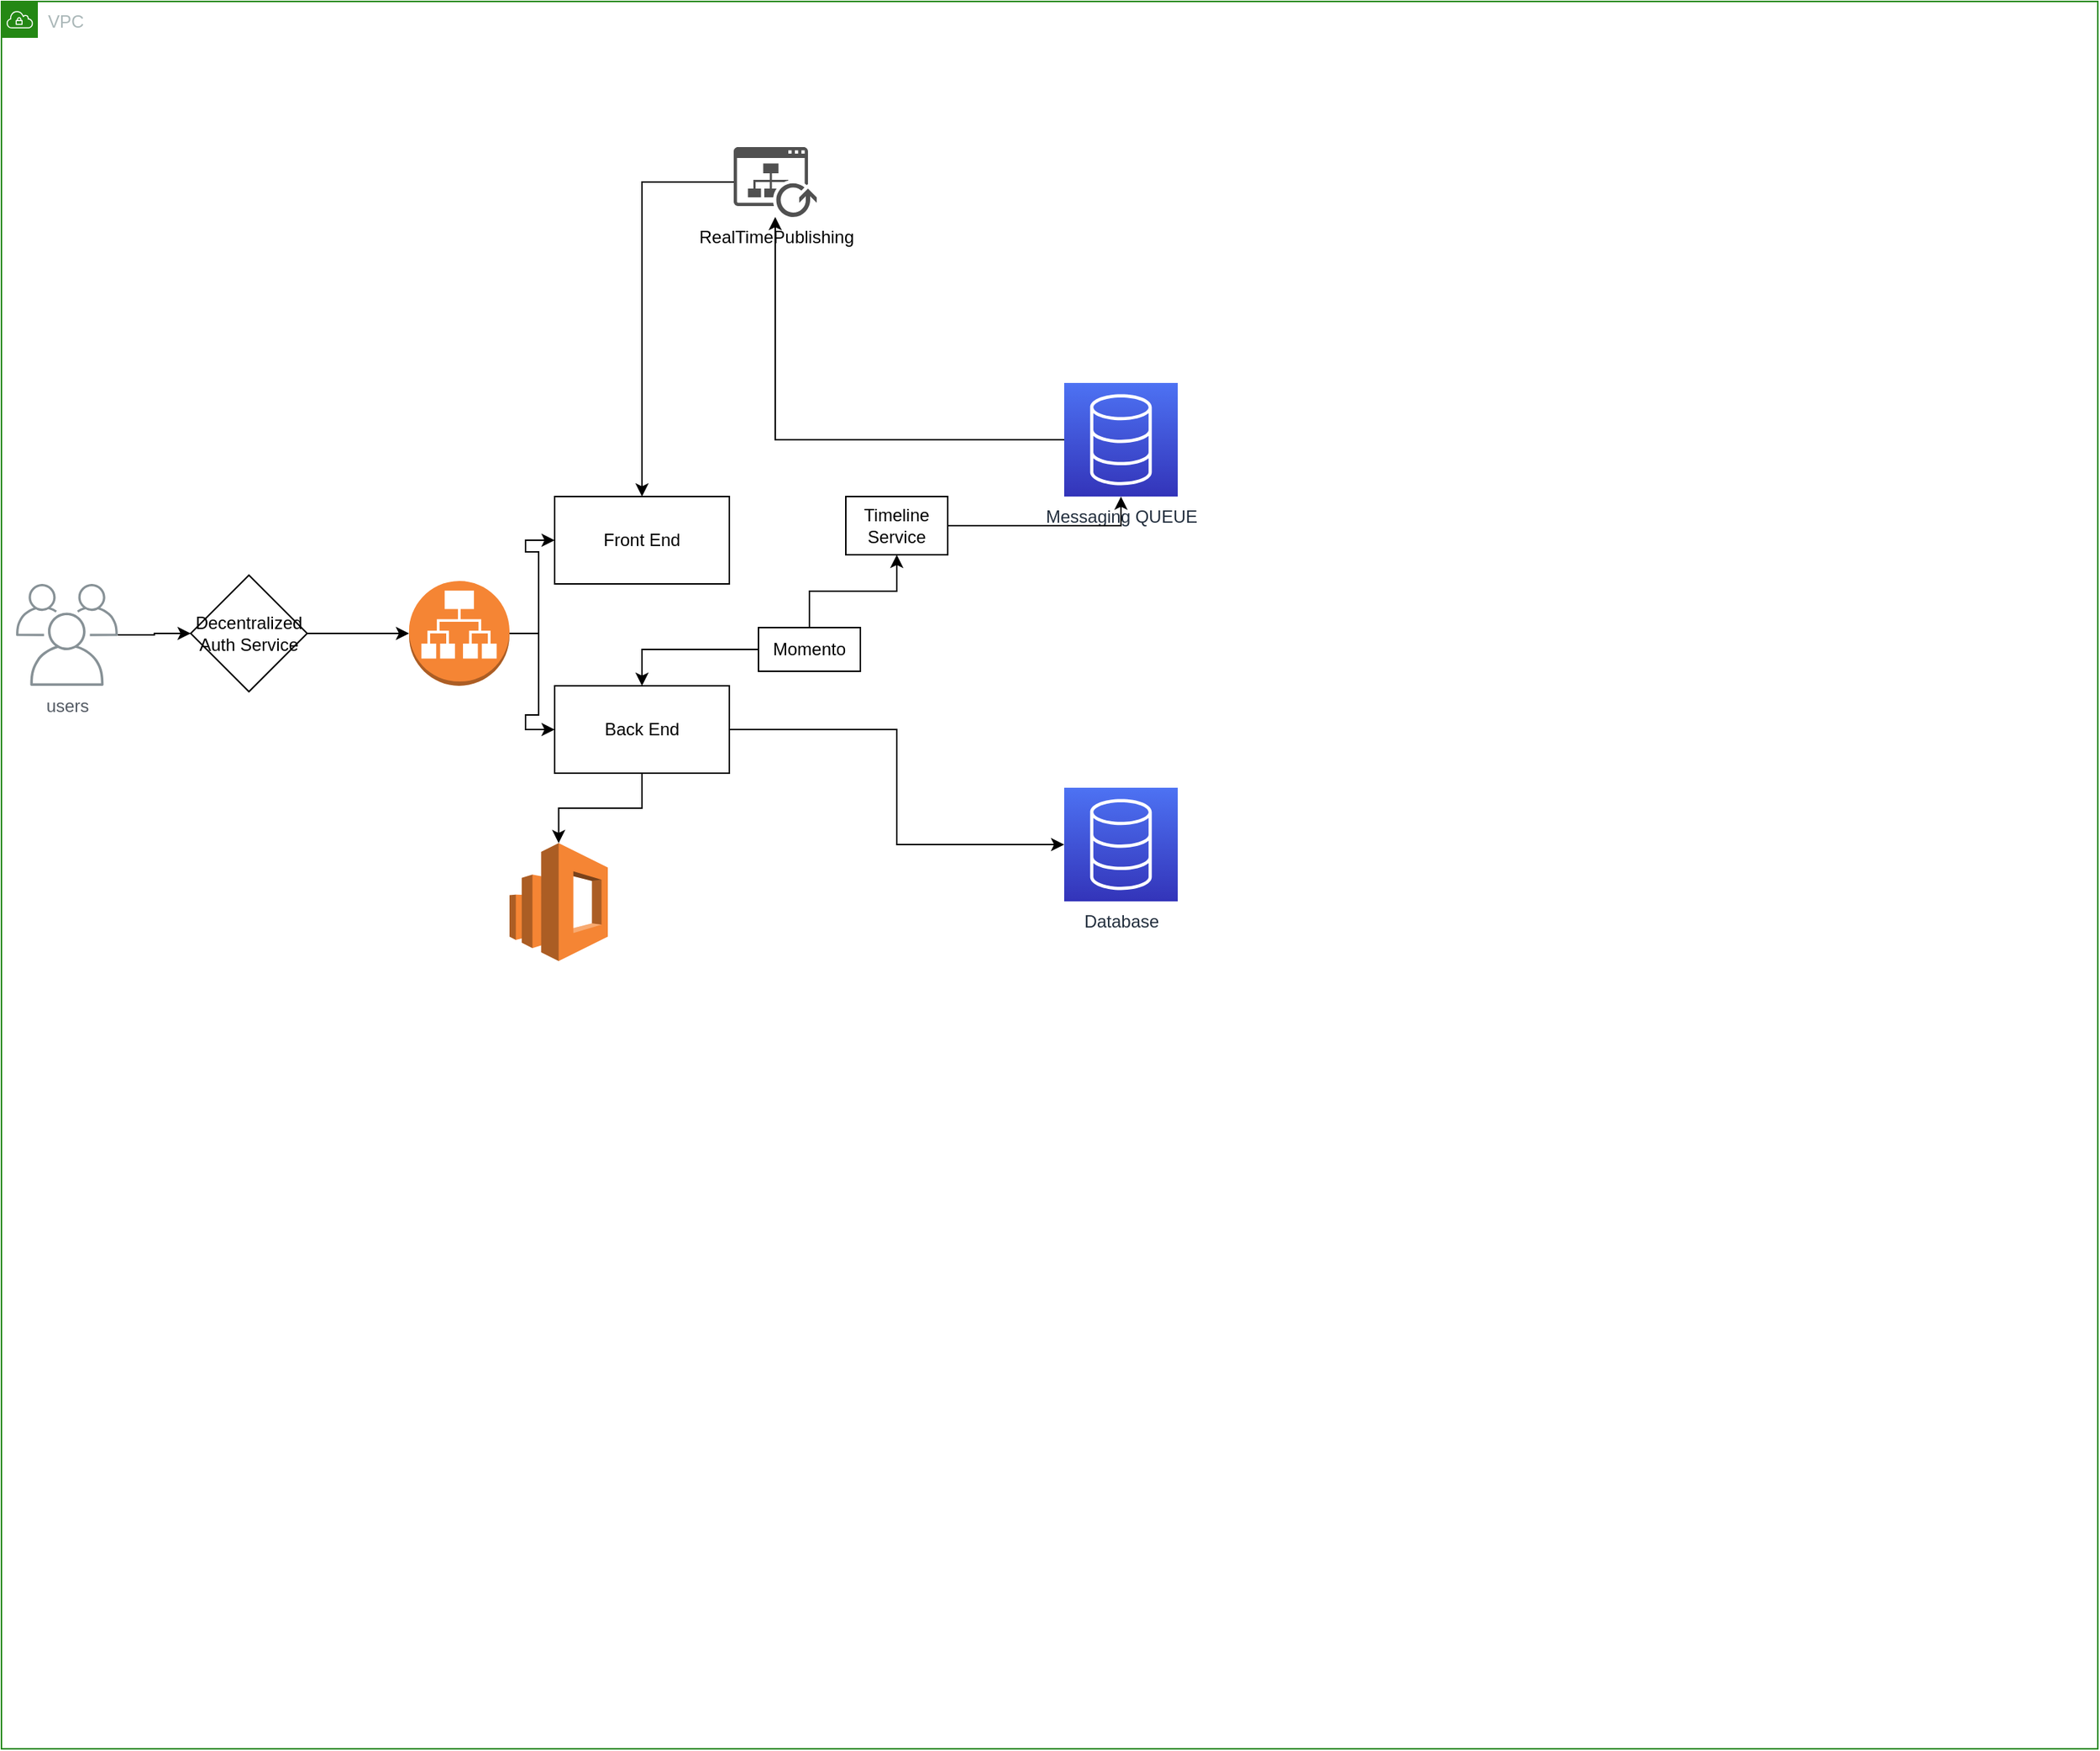 <mxfile version="20.8.20" type="github">
  <diagram name="Page-1" id="FGZUuccdgfk5SZWUGOYn">
    <mxGraphModel dx="1035" dy="1800" grid="1" gridSize="10" guides="1" tooltips="1" connect="1" arrows="1" fold="1" page="1" pageScale="1" pageWidth="850" pageHeight="1100" math="0" shadow="0">
      <root>
        <mxCell id="0" />
        <mxCell id="1" parent="0" />
        <mxCell id="_RQ4LA8eYSiPzIOr0XOF-20" style="edgeStyle=orthogonalEdgeStyle;rounded=0;orthogonalLoop=1;jettySize=auto;html=1;" edge="1" parent="1" source="idQl5FphlC3M4eYCGhcc-1" target="_RQ4LA8eYSiPzIOr0XOF-19">
          <mxGeometry relative="1" as="geometry" />
        </mxCell>
        <mxCell id="idQl5FphlC3M4eYCGhcc-1" value="users" style="sketch=0;outlineConnect=0;gradientColor=none;fontColor=#545B64;strokeColor=none;fillColor=#879196;dashed=0;verticalLabelPosition=bottom;verticalAlign=top;align=center;html=1;fontSize=12;fontStyle=0;aspect=fixed;shape=mxgraph.aws4.illustration_users;pointerEvents=1" parent="1" vertex="1">
          <mxGeometry x="10" y="-320" width="70" height="70" as="geometry" />
        </mxCell>
        <mxCell id="_RQ4LA8eYSiPzIOr0XOF-16" value="VPC" style="points=[[0,0],[0.25,0],[0.5,0],[0.75,0],[1,0],[1,0.25],[1,0.5],[1,0.75],[1,1],[0.75,1],[0.5,1],[0.25,1],[0,1],[0,0.75],[0,0.5],[0,0.25]];outlineConnect=0;gradientColor=none;html=1;whiteSpace=wrap;fontSize=12;fontStyle=0;container=1;pointerEvents=0;collapsible=0;recursiveResize=0;shape=mxgraph.aws4.group;grIcon=mxgraph.aws4.group_vpc;strokeColor=#248814;fillColor=none;verticalAlign=top;align=left;spacingLeft=30;fontColor=#AAB7B8;dashed=0;" vertex="1" parent="1">
          <mxGeometry y="-720" width="1440" height="1200" as="geometry" />
        </mxCell>
        <mxCell id="idQl5FphlC3M4eYCGhcc-2" value="Front End" style="whiteSpace=wrap;html=1;" parent="_RQ4LA8eYSiPzIOr0XOF-16" vertex="1">
          <mxGeometry x="380" y="340" width="120" height="60" as="geometry" />
        </mxCell>
        <mxCell id="idQl5FphlC3M4eYCGhcc-3" value="Back End" style="whiteSpace=wrap;html=1;" parent="_RQ4LA8eYSiPzIOr0XOF-16" vertex="1">
          <mxGeometry x="380" y="470" width="120" height="60" as="geometry" />
        </mxCell>
        <mxCell id="idQl5FphlC3M4eYCGhcc-5" value="Database" style="sketch=0;points=[[0,0,0],[0.25,0,0],[0.5,0,0],[0.75,0,0],[1,0,0],[0,1,0],[0.25,1,0],[0.5,1,0],[0.75,1,0],[1,1,0],[0,0.25,0],[0,0.5,0],[0,0.75,0],[1,0.25,0],[1,0.5,0],[1,0.75,0]];outlineConnect=0;fontColor=#232F3E;gradientColor=#4D72F3;gradientDirection=north;fillColor=#3334B9;strokeColor=#ffffff;dashed=0;verticalLabelPosition=bottom;verticalAlign=top;align=center;html=1;fontSize=12;fontStyle=0;aspect=fixed;shape=mxgraph.aws4.resourceIcon;resIcon=mxgraph.aws4.database;" parent="_RQ4LA8eYSiPzIOr0XOF-16" vertex="1">
          <mxGeometry x="730" y="540" width="78" height="78" as="geometry" />
        </mxCell>
        <mxCell id="_RQ4LA8eYSiPzIOr0XOF-3" style="edgeStyle=orthogonalEdgeStyle;rounded=0;orthogonalLoop=1;jettySize=auto;html=1;entryX=0;entryY=0.5;entryDx=0;entryDy=0;entryPerimeter=0;" edge="1" parent="_RQ4LA8eYSiPzIOr0XOF-16" source="idQl5FphlC3M4eYCGhcc-3" target="idQl5FphlC3M4eYCGhcc-5">
          <mxGeometry relative="1" as="geometry" />
        </mxCell>
        <mxCell id="_RQ4LA8eYSiPzIOr0XOF-10" style="edgeStyle=orthogonalEdgeStyle;rounded=0;orthogonalLoop=1;jettySize=auto;html=1;entryX=0;entryY=0.5;entryDx=0;entryDy=0;" edge="1" parent="_RQ4LA8eYSiPzIOr0XOF-16" source="_RQ4LA8eYSiPzIOr0XOF-1" target="idQl5FphlC3M4eYCGhcc-2">
          <mxGeometry relative="1" as="geometry" />
        </mxCell>
        <mxCell id="_RQ4LA8eYSiPzIOr0XOF-11" style="edgeStyle=orthogonalEdgeStyle;rounded=0;orthogonalLoop=1;jettySize=auto;html=1;" edge="1" parent="_RQ4LA8eYSiPzIOr0XOF-16" source="_RQ4LA8eYSiPzIOr0XOF-1" target="idQl5FphlC3M4eYCGhcc-3">
          <mxGeometry relative="1" as="geometry" />
        </mxCell>
        <mxCell id="_RQ4LA8eYSiPzIOr0XOF-1" value="" style="outlineConnect=0;dashed=0;verticalLabelPosition=bottom;verticalAlign=top;align=center;html=1;shape=mxgraph.aws3.application_load_balancer;fillColor=#F58534;gradientColor=none;" vertex="1" parent="_RQ4LA8eYSiPzIOr0XOF-16">
          <mxGeometry x="280" y="398" width="69" height="72" as="geometry" />
        </mxCell>
        <mxCell id="_RQ4LA8eYSiPzIOr0XOF-4" value="Messaging QUEUE" style="sketch=0;points=[[0,0,0],[0.25,0,0],[0.5,0,0],[0.75,0,0],[1,0,0],[0,1,0],[0.25,1,0],[0.5,1,0],[0.75,1,0],[1,1,0],[0,0.25,0],[0,0.5,0],[0,0.75,0],[1,0.25,0],[1,0.5,0],[1,0.75,0]];outlineConnect=0;fontColor=#232F3E;gradientColor=#4D72F3;gradientDirection=north;fillColor=#3334B9;strokeColor=#ffffff;dashed=0;verticalLabelPosition=bottom;verticalAlign=top;align=center;html=1;fontSize=12;fontStyle=0;aspect=fixed;shape=mxgraph.aws4.resourceIcon;resIcon=mxgraph.aws4.database;" vertex="1" parent="_RQ4LA8eYSiPzIOr0XOF-16">
          <mxGeometry x="730" y="262" width="78" height="78" as="geometry" />
        </mxCell>
        <mxCell id="_RQ4LA8eYSiPzIOr0XOF-8" style="edgeStyle=orthogonalEdgeStyle;rounded=0;orthogonalLoop=1;jettySize=auto;html=1;" edge="1" parent="_RQ4LA8eYSiPzIOr0XOF-16" source="_RQ4LA8eYSiPzIOr0XOF-6" target="idQl5FphlC3M4eYCGhcc-2">
          <mxGeometry relative="1" as="geometry" />
        </mxCell>
        <mxCell id="_RQ4LA8eYSiPzIOr0XOF-6" value="RealTimePublishing" style="sketch=0;pointerEvents=1;shadow=0;dashed=0;html=1;strokeColor=none;fillColor=#505050;labelPosition=center;verticalLabelPosition=bottom;verticalAlign=top;outlineConnect=0;align=center;shape=mxgraph.office.sites.publish;" vertex="1" parent="_RQ4LA8eYSiPzIOr0XOF-16">
          <mxGeometry x="503" y="100" width="57" height="48" as="geometry" />
        </mxCell>
        <mxCell id="_RQ4LA8eYSiPzIOr0XOF-7" style="edgeStyle=orthogonalEdgeStyle;rounded=0;orthogonalLoop=1;jettySize=auto;html=1;" edge="1" parent="_RQ4LA8eYSiPzIOr0XOF-16" source="_RQ4LA8eYSiPzIOr0XOF-4" target="_RQ4LA8eYSiPzIOr0XOF-6">
          <mxGeometry relative="1" as="geometry" />
        </mxCell>
        <mxCell id="_RQ4LA8eYSiPzIOr0XOF-12" value="" style="outlineConnect=0;dashed=0;verticalLabelPosition=bottom;verticalAlign=top;align=center;html=1;shape=mxgraph.aws3.elasticsearch_service;fillColor=#F58534;gradientColor=none;" vertex="1" parent="_RQ4LA8eYSiPzIOr0XOF-16">
          <mxGeometry x="349" y="578" width="67.5" height="81" as="geometry" />
        </mxCell>
        <mxCell id="_RQ4LA8eYSiPzIOr0XOF-15" style="edgeStyle=orthogonalEdgeStyle;rounded=0;orthogonalLoop=1;jettySize=auto;html=1;" edge="1" parent="_RQ4LA8eYSiPzIOr0XOF-16" source="idQl5FphlC3M4eYCGhcc-3" target="_RQ4LA8eYSiPzIOr0XOF-12">
          <mxGeometry relative="1" as="geometry" />
        </mxCell>
        <mxCell id="_RQ4LA8eYSiPzIOr0XOF-21" style="edgeStyle=orthogonalEdgeStyle;rounded=0;orthogonalLoop=1;jettySize=auto;html=1;" edge="1" parent="_RQ4LA8eYSiPzIOr0XOF-16" source="_RQ4LA8eYSiPzIOr0XOF-19" target="_RQ4LA8eYSiPzIOr0XOF-1">
          <mxGeometry relative="1" as="geometry" />
        </mxCell>
        <mxCell id="_RQ4LA8eYSiPzIOr0XOF-19" value="Decentralized Auth Service" style="rhombus;whiteSpace=wrap;html=1;" vertex="1" parent="_RQ4LA8eYSiPzIOr0XOF-16">
          <mxGeometry x="130" y="394" width="80" height="80" as="geometry" />
        </mxCell>
        <mxCell id="_RQ4LA8eYSiPzIOr0XOF-25" style="edgeStyle=orthogonalEdgeStyle;rounded=0;orthogonalLoop=1;jettySize=auto;html=1;entryX=0.5;entryY=1;entryDx=0;entryDy=0;entryPerimeter=0;" edge="1" parent="_RQ4LA8eYSiPzIOr0XOF-16" source="_RQ4LA8eYSiPzIOr0XOF-23" target="_RQ4LA8eYSiPzIOr0XOF-4">
          <mxGeometry relative="1" as="geometry" />
        </mxCell>
        <mxCell id="_RQ4LA8eYSiPzIOr0XOF-23" value="Timeline Service" style="whiteSpace=wrap;html=1;" vertex="1" parent="_RQ4LA8eYSiPzIOr0XOF-16">
          <mxGeometry x="580" y="340" width="70" height="40" as="geometry" />
        </mxCell>
        <mxCell id="_RQ4LA8eYSiPzIOr0XOF-27" style="edgeStyle=orthogonalEdgeStyle;rounded=0;orthogonalLoop=1;jettySize=auto;html=1;" edge="1" parent="_RQ4LA8eYSiPzIOr0XOF-16" source="_RQ4LA8eYSiPzIOr0XOF-26" target="idQl5FphlC3M4eYCGhcc-3">
          <mxGeometry relative="1" as="geometry" />
        </mxCell>
        <mxCell id="_RQ4LA8eYSiPzIOr0XOF-28" style="edgeStyle=orthogonalEdgeStyle;rounded=0;orthogonalLoop=1;jettySize=auto;html=1;" edge="1" parent="_RQ4LA8eYSiPzIOr0XOF-16" source="_RQ4LA8eYSiPzIOr0XOF-26" target="_RQ4LA8eYSiPzIOr0XOF-23">
          <mxGeometry relative="1" as="geometry" />
        </mxCell>
        <mxCell id="_RQ4LA8eYSiPzIOr0XOF-26" value="Momento" style="whiteSpace=wrap;html=1;" vertex="1" parent="_RQ4LA8eYSiPzIOr0XOF-16">
          <mxGeometry x="520" y="430" width="70" height="30" as="geometry" />
        </mxCell>
      </root>
    </mxGraphModel>
  </diagram>
</mxfile>
